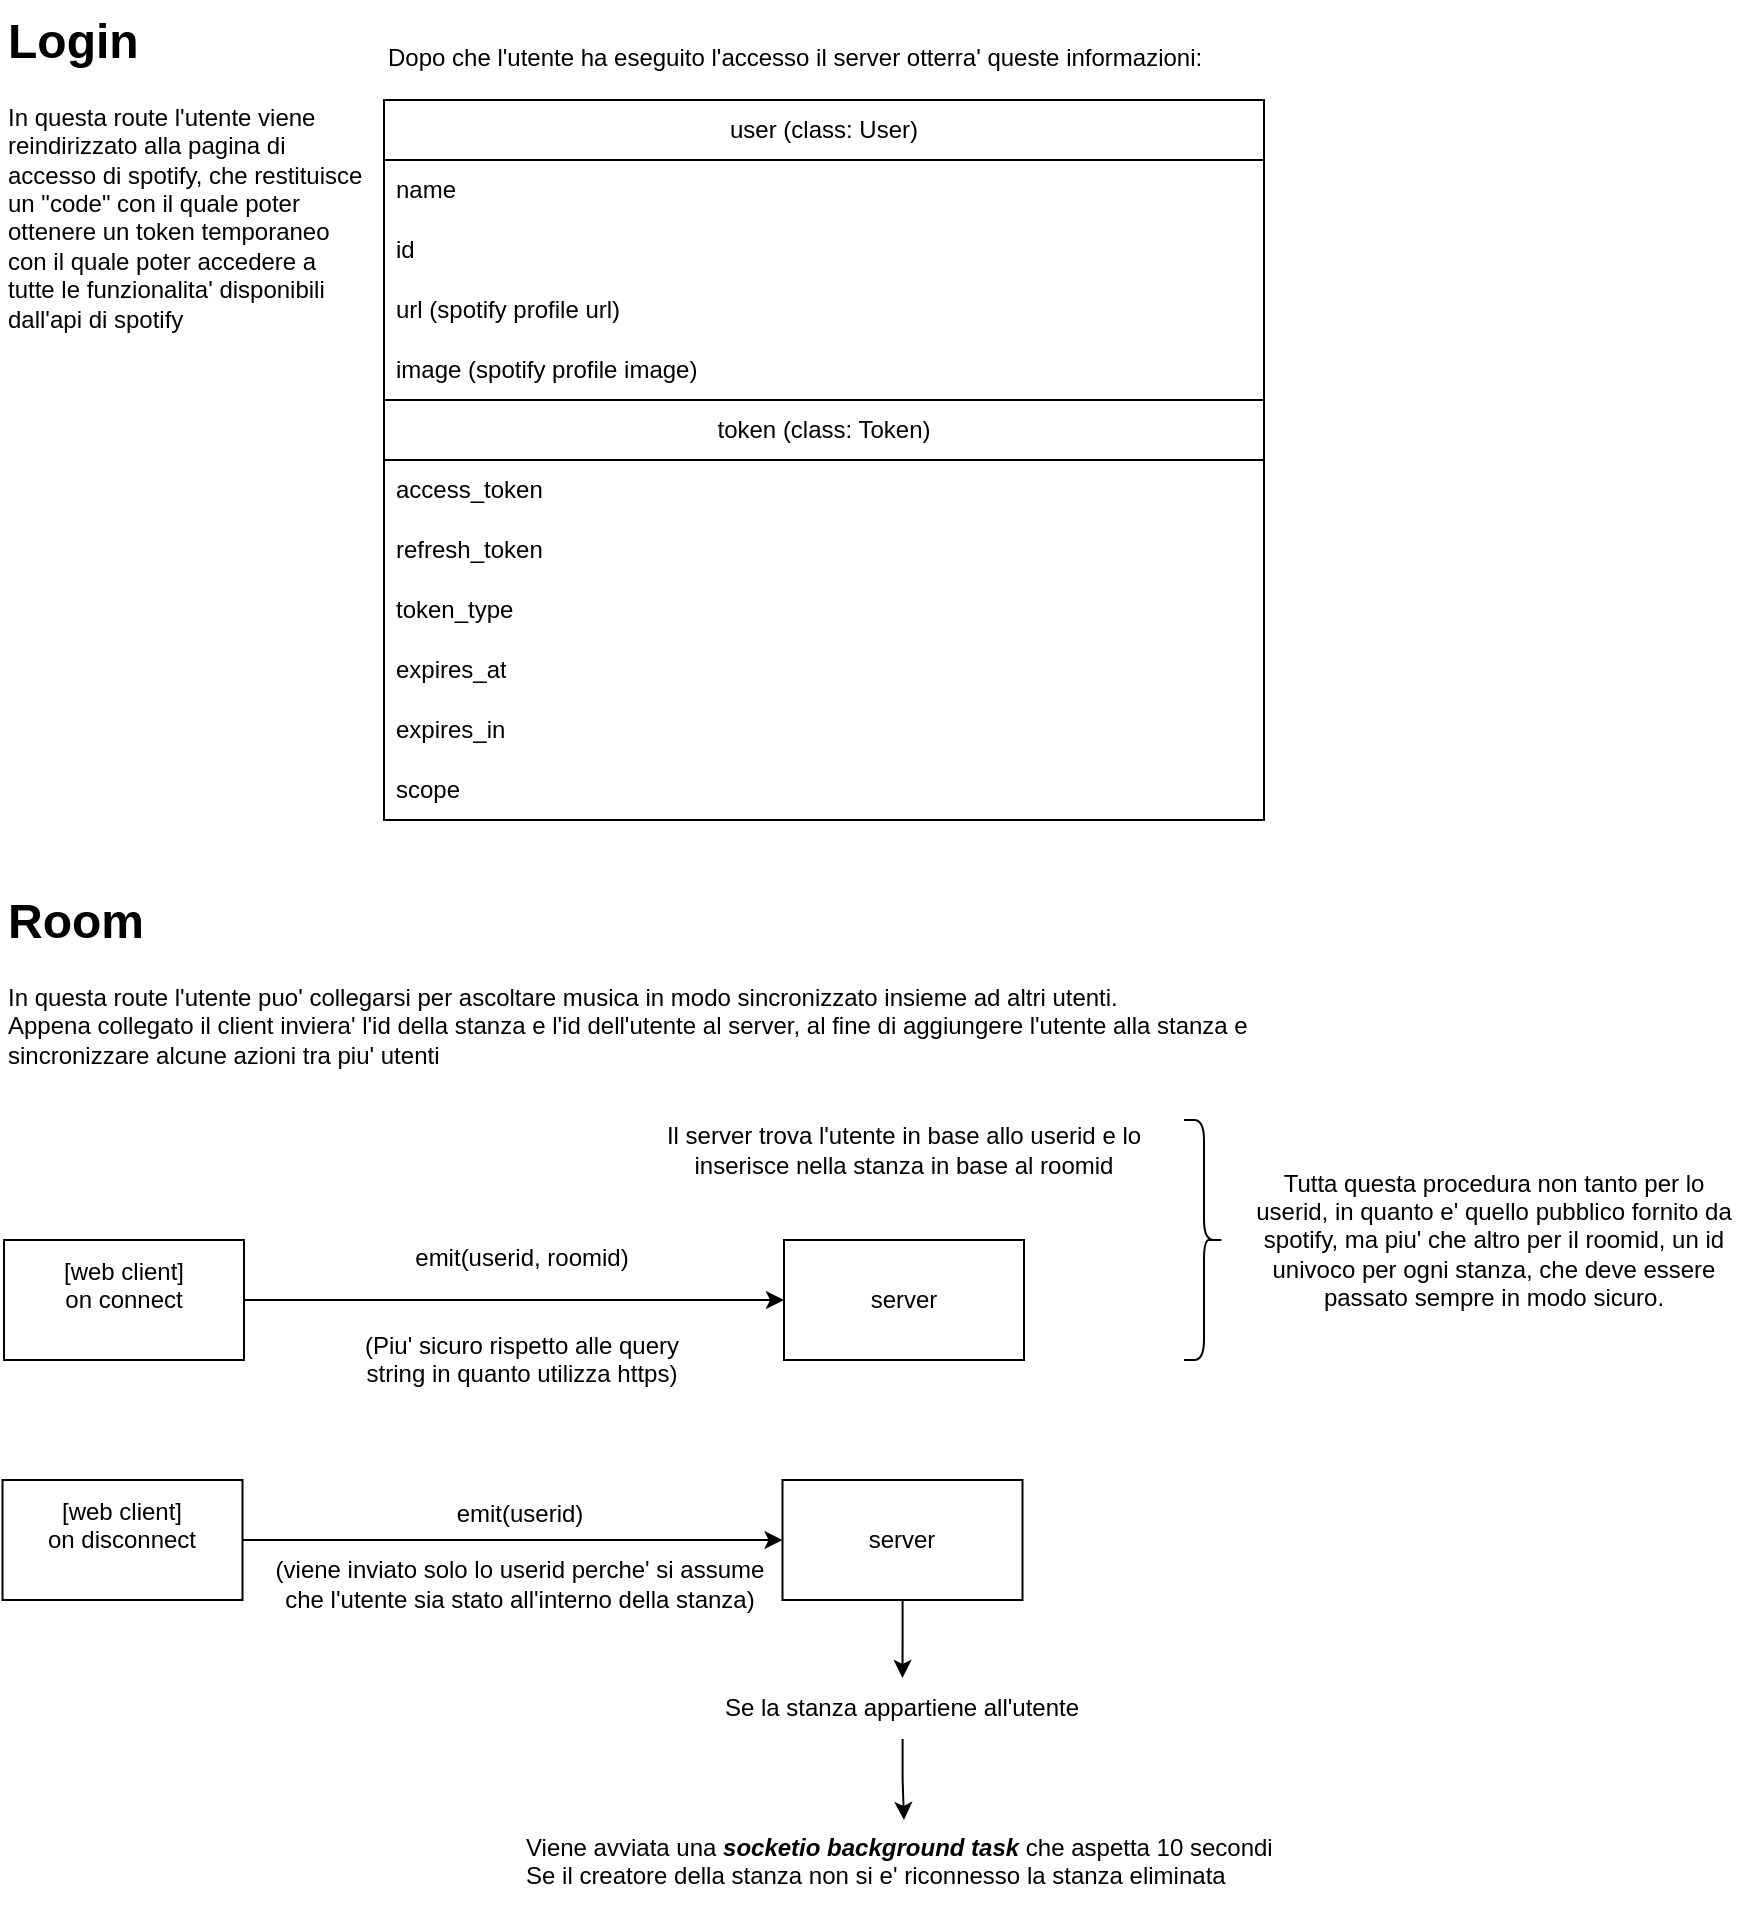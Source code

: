 <mxfile version="24.7.2" type="device">
  <diagram name="Pagina-1" id="Wln8g-hPv7s8qqI7dBF5">
    <mxGraphModel dx="1675" dy="2243" grid="1" gridSize="10" guides="1" tooltips="1" connect="1" arrows="1" fold="1" page="1" pageScale="1" pageWidth="827" pageHeight="1169" math="0" shadow="0">
      <root>
        <mxCell id="0" />
        <mxCell id="1" parent="0" />
        <mxCell id="Y2fDLJdDOBYX_rJT8Nb1-2" style="edgeStyle=orthogonalEdgeStyle;rounded=0;orthogonalLoop=1;jettySize=auto;html=1;entryX=0;entryY=0.5;entryDx=0;entryDy=0;" edge="1" parent="1" source="Y2fDLJdDOBYX_rJT8Nb1-1" target="Y2fDLJdDOBYX_rJT8Nb1-5">
          <mxGeometry relative="1" as="geometry">
            <mxPoint x="330" y="240" as="targetPoint" />
          </mxGeometry>
        </mxCell>
        <mxCell id="Y2fDLJdDOBYX_rJT8Nb1-1" value="[web client]&lt;div&gt;on connect&lt;div&gt;&lt;br&gt;&lt;/div&gt;&lt;/div&gt;" style="rounded=0;whiteSpace=wrap;html=1;" vertex="1" parent="1">
          <mxGeometry x="60" y="210" width="120" height="60" as="geometry" />
        </mxCell>
        <mxCell id="Y2fDLJdDOBYX_rJT8Nb1-5" value="server" style="rounded=0;whiteSpace=wrap;html=1;" vertex="1" parent="1">
          <mxGeometry x="450" y="210" width="120" height="60" as="geometry" />
        </mxCell>
        <mxCell id="Y2fDLJdDOBYX_rJT8Nb1-6" value="&lt;div&gt;&lt;span style=&quot;background-color: initial;&quot;&gt;emit&lt;/span&gt;&lt;span style=&quot;background-color: initial;&quot;&gt;(userid, roomid)&lt;/span&gt;&lt;/div&gt;&lt;div&gt;&lt;br&gt;&lt;/div&gt;&lt;div&gt;&lt;br&gt;&lt;/div&gt;&lt;div&gt;&lt;span style=&quot;background-color: initial;&quot;&gt;(Piu&#39; sicuro rispetto alle query string in quanto utilizza https)&lt;/span&gt;&lt;/div&gt;&lt;div&gt;&lt;br&gt;&lt;/div&gt;" style="text;html=1;align=center;verticalAlign=middle;whiteSpace=wrap;rounded=0;" vertex="1" parent="1">
          <mxGeometry x="224" y="220" width="190" height="70" as="geometry" />
        </mxCell>
        <mxCell id="Y2fDLJdDOBYX_rJT8Nb1-8" value="Il server trova l&#39;utente in base allo userid e lo inserisce nella stanza in base al roomid" style="text;html=1;align=center;verticalAlign=middle;whiteSpace=wrap;rounded=0;" vertex="1" parent="1">
          <mxGeometry x="390" y="140" width="240" height="50" as="geometry" />
        </mxCell>
        <mxCell id="Y2fDLJdDOBYX_rJT8Nb1-9" value="" style="shape=curlyBracket;whiteSpace=wrap;html=1;rounded=1;flipH=1;labelPosition=right;verticalLabelPosition=middle;align=left;verticalAlign=middle;" vertex="1" parent="1">
          <mxGeometry x="650" y="150" width="20" height="120" as="geometry" />
        </mxCell>
        <mxCell id="Y2fDLJdDOBYX_rJT8Nb1-10" value="Tutta questa procedura non tanto per lo userid, in quanto e&#39; quello pubblico fornito da spotify, ma piu&#39; che altro per il roomid, un id univoco per ogni stanza, che deve essere passato sempre in modo sicuro." style="text;html=1;align=center;verticalAlign=middle;whiteSpace=wrap;rounded=0;" vertex="1" parent="1">
          <mxGeometry x="680" y="165" width="250" height="90" as="geometry" />
        </mxCell>
        <mxCell id="Y2fDLJdDOBYX_rJT8Nb1-17" value="&lt;h1 style=&quot;margin-top: 0px;&quot;&gt;Login&lt;/h1&gt;&lt;div&gt;In questa route l&#39;utente viene reindirizzato alla pagina di accesso di spotify, che restituisce un &quot;code&quot; con il quale poter ottenere un token temporaneo con il quale poter accedere a tutte le funzionalita&#39; disponibili dall&#39;api di spotify&lt;br&gt;&lt;/div&gt;" style="text;html=1;whiteSpace=wrap;overflow=hidden;rounded=0;" vertex="1" parent="1">
          <mxGeometry x="60" y="-410" width="180" height="170" as="geometry" />
        </mxCell>
        <mxCell id="Y2fDLJdDOBYX_rJT8Nb1-20" value="user (class: User)" style="swimlane;fontStyle=0;childLayout=stackLayout;horizontal=1;startSize=30;horizontalStack=0;resizeParent=1;resizeParentMax=0;resizeLast=0;collapsible=1;marginBottom=0;whiteSpace=wrap;html=1;" vertex="1" parent="1">
          <mxGeometry x="250" y="-360" width="440" height="360" as="geometry">
            <mxRectangle x="240" y="-704" width="130" height="30" as="alternateBounds" />
          </mxGeometry>
        </mxCell>
        <mxCell id="Y2fDLJdDOBYX_rJT8Nb1-21" value="name" style="text;strokeColor=none;fillColor=none;align=left;verticalAlign=middle;spacingLeft=4;spacingRight=4;overflow=hidden;points=[[0,0.5],[1,0.5]];portConstraint=eastwest;rotatable=0;whiteSpace=wrap;html=1;" vertex="1" parent="Y2fDLJdDOBYX_rJT8Nb1-20">
          <mxGeometry y="30" width="440" height="30" as="geometry" />
        </mxCell>
        <mxCell id="Y2fDLJdDOBYX_rJT8Nb1-23" value="id" style="text;strokeColor=none;fillColor=none;align=left;verticalAlign=middle;spacingLeft=4;spacingRight=4;overflow=hidden;points=[[0,0.5],[1,0.5]];portConstraint=eastwest;rotatable=0;whiteSpace=wrap;html=1;" vertex="1" parent="Y2fDLJdDOBYX_rJT8Nb1-20">
          <mxGeometry y="60" width="440" height="30" as="geometry" />
        </mxCell>
        <mxCell id="Y2fDLJdDOBYX_rJT8Nb1-30" value="url (spotify profile url)" style="text;strokeColor=none;fillColor=none;align=left;verticalAlign=middle;spacingLeft=4;spacingRight=4;overflow=hidden;points=[[0,0.5],[1,0.5]];portConstraint=eastwest;rotatable=0;whiteSpace=wrap;html=1;" vertex="1" parent="Y2fDLJdDOBYX_rJT8Nb1-20">
          <mxGeometry y="90" width="440" height="30" as="geometry" />
        </mxCell>
        <mxCell id="Y2fDLJdDOBYX_rJT8Nb1-32" value="image (spotify profile image)" style="text;strokeColor=none;fillColor=none;align=left;verticalAlign=middle;spacingLeft=4;spacingRight=4;overflow=hidden;points=[[0,0.5],[1,0.5]];portConstraint=eastwest;rotatable=0;whiteSpace=wrap;html=1;" vertex="1" parent="Y2fDLJdDOBYX_rJT8Nb1-20">
          <mxGeometry y="120" width="440" height="30" as="geometry" />
        </mxCell>
        <mxCell id="Y2fDLJdDOBYX_rJT8Nb1-26" value="token (class: Token)" style="swimlane;fontStyle=0;childLayout=stackLayout;horizontal=1;startSize=30;horizontalStack=0;resizeParent=1;resizeParentMax=0;resizeLast=0;collapsible=1;marginBottom=0;whiteSpace=wrap;html=1;" vertex="1" parent="Y2fDLJdDOBYX_rJT8Nb1-20">
          <mxGeometry y="150" width="440" height="210" as="geometry">
            <mxRectangle y="150" width="440" height="30" as="alternateBounds" />
          </mxGeometry>
        </mxCell>
        <mxCell id="Y2fDLJdDOBYX_rJT8Nb1-27" value="access_token" style="text;strokeColor=none;fillColor=none;align=left;verticalAlign=middle;spacingLeft=4;spacingRight=4;overflow=hidden;points=[[0,0.5],[1,0.5]];portConstraint=eastwest;rotatable=0;whiteSpace=wrap;html=1;" vertex="1" parent="Y2fDLJdDOBYX_rJT8Nb1-26">
          <mxGeometry y="30" width="440" height="30" as="geometry" />
        </mxCell>
        <mxCell id="Y2fDLJdDOBYX_rJT8Nb1-28" value="refresh_token" style="text;strokeColor=none;fillColor=none;align=left;verticalAlign=middle;spacingLeft=4;spacingRight=4;overflow=hidden;points=[[0,0.5],[1,0.5]];portConstraint=eastwest;rotatable=0;whiteSpace=wrap;html=1;" vertex="1" parent="Y2fDLJdDOBYX_rJT8Nb1-26">
          <mxGeometry y="60" width="440" height="30" as="geometry" />
        </mxCell>
        <mxCell id="Y2fDLJdDOBYX_rJT8Nb1-29" value="token_type" style="text;strokeColor=none;fillColor=none;align=left;verticalAlign=middle;spacingLeft=4;spacingRight=4;overflow=hidden;points=[[0,0.5],[1,0.5]];portConstraint=eastwest;rotatable=0;whiteSpace=wrap;html=1;" vertex="1" parent="Y2fDLJdDOBYX_rJT8Nb1-26">
          <mxGeometry y="90" width="440" height="30" as="geometry" />
        </mxCell>
        <mxCell id="Y2fDLJdDOBYX_rJT8Nb1-33" value="expires_at" style="text;strokeColor=none;fillColor=none;align=left;verticalAlign=middle;spacingLeft=4;spacingRight=4;overflow=hidden;points=[[0,0.5],[1,0.5]];portConstraint=eastwest;rotatable=0;whiteSpace=wrap;html=1;" vertex="1" parent="Y2fDLJdDOBYX_rJT8Nb1-26">
          <mxGeometry y="120" width="440" height="30" as="geometry" />
        </mxCell>
        <mxCell id="Y2fDLJdDOBYX_rJT8Nb1-34" value="expires_in" style="text;strokeColor=none;fillColor=none;align=left;verticalAlign=middle;spacingLeft=4;spacingRight=4;overflow=hidden;points=[[0,0.5],[1,0.5]];portConstraint=eastwest;rotatable=0;whiteSpace=wrap;html=1;" vertex="1" parent="Y2fDLJdDOBYX_rJT8Nb1-26">
          <mxGeometry y="150" width="440" height="30" as="geometry" />
        </mxCell>
        <mxCell id="Y2fDLJdDOBYX_rJT8Nb1-35" value="scope" style="text;strokeColor=none;fillColor=none;align=left;verticalAlign=middle;spacingLeft=4;spacingRight=4;overflow=hidden;points=[[0,0.5],[1,0.5]];portConstraint=eastwest;rotatable=0;whiteSpace=wrap;html=1;" vertex="1" parent="Y2fDLJdDOBYX_rJT8Nb1-26">
          <mxGeometry y="180" width="440" height="30" as="geometry" />
        </mxCell>
        <mxCell id="Y2fDLJdDOBYX_rJT8Nb1-24" value="Dopo che l&#39;utente ha eseguito l&#39;accesso il server otterra&#39; queste informazioni:&amp;nbsp;" style="text;html=1;align=left;verticalAlign=middle;whiteSpace=wrap;rounded=0;" vertex="1" parent="1">
          <mxGeometry x="250" y="-396" width="440" height="30" as="geometry" />
        </mxCell>
        <mxCell id="Y2fDLJdDOBYX_rJT8Nb1-36" value="&lt;h1 style=&quot;margin-top: 0px;&quot;&gt;Room&lt;/h1&gt;&lt;div&gt;In questa route l&#39;utente puo&#39; collegarsi per ascoltare musica in modo sincronizzato insieme ad altri utenti.&lt;br&gt;Appena collegato il client inviera&#39;&amp;nbsp;&lt;span style=&quot;background-color: initial;&quot;&gt;l&#39;id della stanza e l&#39;id dell&#39;utente al server, al fine di aggiungere l&#39;utente alla stanza e sincronizzare alcune azioni tra piu&#39; utenti&lt;/span&gt;&lt;/div&gt;" style="text;html=1;whiteSpace=wrap;overflow=hidden;rounded=0;" vertex="1" parent="1">
          <mxGeometry x="60" y="30" width="630" height="110" as="geometry" />
        </mxCell>
        <mxCell id="Y2fDLJdDOBYX_rJT8Nb1-46" style="edgeStyle=orthogonalEdgeStyle;rounded=0;orthogonalLoop=1;jettySize=auto;html=1;entryX=0;entryY=0.5;entryDx=0;entryDy=0;" edge="1" parent="1" source="Y2fDLJdDOBYX_rJT8Nb1-44" target="Y2fDLJdDOBYX_rJT8Nb1-45">
          <mxGeometry relative="1" as="geometry" />
        </mxCell>
        <mxCell id="Y2fDLJdDOBYX_rJT8Nb1-44" value="[web client]&lt;div&gt;on disconnect&lt;div&gt;&lt;br&gt;&lt;/div&gt;&lt;/div&gt;" style="rounded=0;whiteSpace=wrap;html=1;" vertex="1" parent="1">
          <mxGeometry x="59.25" y="330" width="120" height="60" as="geometry" />
        </mxCell>
        <mxCell id="Y2fDLJdDOBYX_rJT8Nb1-69" style="edgeStyle=orthogonalEdgeStyle;rounded=0;orthogonalLoop=1;jettySize=auto;html=1;entryX=0.5;entryY=0;entryDx=0;entryDy=0;" edge="1" parent="1" source="Y2fDLJdDOBYX_rJT8Nb1-93" target="Y2fDLJdDOBYX_rJT8Nb1-66">
          <mxGeometry relative="1" as="geometry">
            <mxPoint x="509.25" y="425" as="targetPoint" />
          </mxGeometry>
        </mxCell>
        <mxCell id="Y2fDLJdDOBYX_rJT8Nb1-45" value="server" style="rounded=0;whiteSpace=wrap;html=1;" vertex="1" parent="1">
          <mxGeometry x="449.25" y="330" width="120" height="60" as="geometry" />
        </mxCell>
        <mxCell id="Y2fDLJdDOBYX_rJT8Nb1-47" value="&lt;div&gt;&lt;span style=&quot;background-color: initial;&quot;&gt;emit&lt;/span&gt;&lt;span style=&quot;background-color: initial;&quot;&gt;(userid)&lt;/span&gt;&lt;/div&gt;&lt;div&gt;&lt;br&gt;&lt;/div&gt;&lt;div&gt;(viene inviato solo lo userid perche&#39; si assume che l&#39;utente sia stato all&#39;interno della stanza)&lt;/div&gt;&lt;div&gt;&lt;br&gt;&lt;/div&gt;" style="text;html=1;align=center;verticalAlign=middle;whiteSpace=wrap;rounded=0;" vertex="1" parent="1">
          <mxGeometry x="192.25" y="330" width="252" height="90" as="geometry" />
        </mxCell>
        <mxCell id="Y2fDLJdDOBYX_rJT8Nb1-66" value="Viene avviata una &lt;i&gt;&lt;b&gt;socketio background task&lt;/b&gt;&lt;/i&gt; che aspetta 10 secondi&lt;div&gt;&lt;span style=&quot;background-color: initial;&quot;&gt;S&lt;/span&gt;&lt;span style=&quot;background-color: initial;&quot;&gt;e il creatore della stanza non si e&#39; riconnesso la stanza eliminata&lt;/span&gt;&lt;br&gt;&lt;/div&gt;" style="text;html=1;align=left;verticalAlign=top;whiteSpace=wrap;rounded=0;" vertex="1" parent="1">
          <mxGeometry x="318.88" y="500" width="382.23" height="50" as="geometry" />
        </mxCell>
        <mxCell id="Y2fDLJdDOBYX_rJT8Nb1-94" value="" style="edgeStyle=orthogonalEdgeStyle;rounded=0;orthogonalLoop=1;jettySize=auto;html=1;entryX=0.5;entryY=0;entryDx=0;entryDy=0;" edge="1" parent="1" source="Y2fDLJdDOBYX_rJT8Nb1-45" target="Y2fDLJdDOBYX_rJT8Nb1-93">
          <mxGeometry relative="1" as="geometry">
            <mxPoint x="509.25" y="500" as="targetPoint" />
            <mxPoint x="509.25" y="390" as="sourcePoint" />
          </mxGeometry>
        </mxCell>
        <mxCell id="Y2fDLJdDOBYX_rJT8Nb1-93" value="Se la stanza appartiene all&#39;utente" style="text;html=1;align=center;verticalAlign=middle;whiteSpace=wrap;rounded=0;" vertex="1" parent="1">
          <mxGeometry x="419.25" y="429" width="180" height="30.5" as="geometry" />
        </mxCell>
      </root>
    </mxGraphModel>
  </diagram>
</mxfile>
